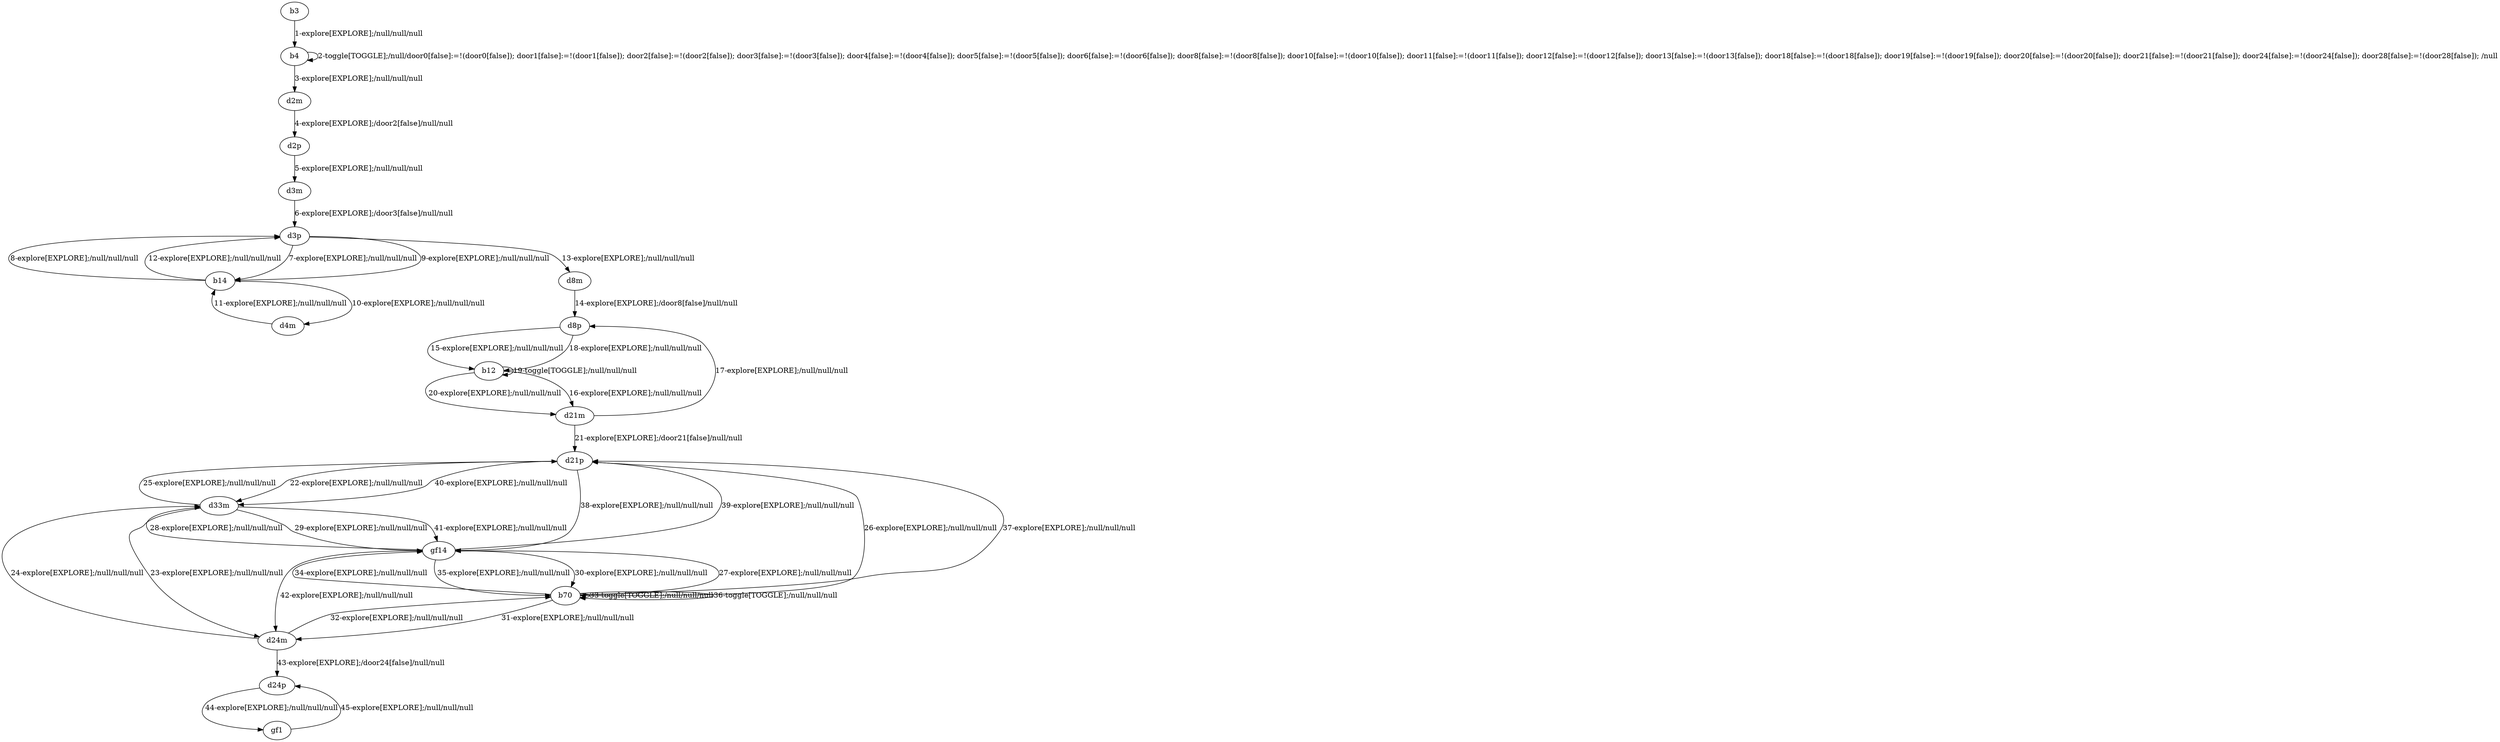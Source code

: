 # Total number of goals covered by this test: 1
# gf1 --> d24p

digraph g {
"b3" -> "b4" [label = "1-explore[EXPLORE];/null/null/null"];
"b4" -> "b4" [label = "2-toggle[TOGGLE];/null/door0[false]:=!(door0[false]); door1[false]:=!(door1[false]); door2[false]:=!(door2[false]); door3[false]:=!(door3[false]); door4[false]:=!(door4[false]); door5[false]:=!(door5[false]); door6[false]:=!(door6[false]); door8[false]:=!(door8[false]); door10[false]:=!(door10[false]); door11[false]:=!(door11[false]); door12[false]:=!(door12[false]); door13[false]:=!(door13[false]); door18[false]:=!(door18[false]); door19[false]:=!(door19[false]); door20[false]:=!(door20[false]); door21[false]:=!(door21[false]); door24[false]:=!(door24[false]); door28[false]:=!(door28[false]); /null"];
"b4" -> "d2m" [label = "3-explore[EXPLORE];/null/null/null"];
"d2m" -> "d2p" [label = "4-explore[EXPLORE];/door2[false]/null/null"];
"d2p" -> "d3m" [label = "5-explore[EXPLORE];/null/null/null"];
"d3m" -> "d3p" [label = "6-explore[EXPLORE];/door3[false]/null/null"];
"d3p" -> "b14" [label = "7-explore[EXPLORE];/null/null/null"];
"b14" -> "d3p" [label = "8-explore[EXPLORE];/null/null/null"];
"d3p" -> "b14" [label = "9-explore[EXPLORE];/null/null/null"];
"b14" -> "d4m" [label = "10-explore[EXPLORE];/null/null/null"];
"d4m" -> "b14" [label = "11-explore[EXPLORE];/null/null/null"];
"b14" -> "d3p" [label = "12-explore[EXPLORE];/null/null/null"];
"d3p" -> "d8m" [label = "13-explore[EXPLORE];/null/null/null"];
"d8m" -> "d8p" [label = "14-explore[EXPLORE];/door8[false]/null/null"];
"d8p" -> "b12" [label = "15-explore[EXPLORE];/null/null/null"];
"b12" -> "d21m" [label = "16-explore[EXPLORE];/null/null/null"];
"d21m" -> "d8p" [label = "17-explore[EXPLORE];/null/null/null"];
"d8p" -> "b12" [label = "18-explore[EXPLORE];/null/null/null"];
"b12" -> "b12" [label = "19-toggle[TOGGLE];/null/null/null"];
"b12" -> "d21m" [label = "20-explore[EXPLORE];/null/null/null"];
"d21m" -> "d21p" [label = "21-explore[EXPLORE];/door21[false]/null/null"];
"d21p" -> "d33m" [label = "22-explore[EXPLORE];/null/null/null"];
"d33m" -> "d24m" [label = "23-explore[EXPLORE];/null/null/null"];
"d24m" -> "d33m" [label = "24-explore[EXPLORE];/null/null/null"];
"d33m" -> "d21p" [label = "25-explore[EXPLORE];/null/null/null"];
"d21p" -> "b70" [label = "26-explore[EXPLORE];/null/null/null"];
"b70" -> "gf14" [label = "27-explore[EXPLORE];/null/null/null"];
"gf14" -> "d33m" [label = "28-explore[EXPLORE];/null/null/null"];
"d33m" -> "gf14" [label = "29-explore[EXPLORE];/null/null/null"];
"gf14" -> "b70" [label = "30-explore[EXPLORE];/null/null/null"];
"b70" -> "d24m" [label = "31-explore[EXPLORE];/null/null/null"];
"d24m" -> "b70" [label = "32-explore[EXPLORE];/null/null/null"];
"b70" -> "b70" [label = "33-toggle[TOGGLE];/null/null/null"];
"b70" -> "gf14" [label = "34-explore[EXPLORE];/null/null/null"];
"gf14" -> "b70" [label = "35-explore[EXPLORE];/null/null/null"];
"b70" -> "b70" [label = "36-toggle[TOGGLE];/null/null/null"];
"b70" -> "d21p" [label = "37-explore[EXPLORE];/null/null/null"];
"d21p" -> "gf14" [label = "38-explore[EXPLORE];/null/null/null"];
"gf14" -> "d21p" [label = "39-explore[EXPLORE];/null/null/null"];
"d21p" -> "d33m" [label = "40-explore[EXPLORE];/null/null/null"];
"d33m" -> "gf14" [label = "41-explore[EXPLORE];/null/null/null"];
"gf14" -> "d24m" [label = "42-explore[EXPLORE];/null/null/null"];
"d24m" -> "d24p" [label = "43-explore[EXPLORE];/door24[false]/null/null"];
"d24p" -> "gf1" [label = "44-explore[EXPLORE];/null/null/null"];
"gf1" -> "d24p" [label = "45-explore[EXPLORE];/null/null/null"];
}
